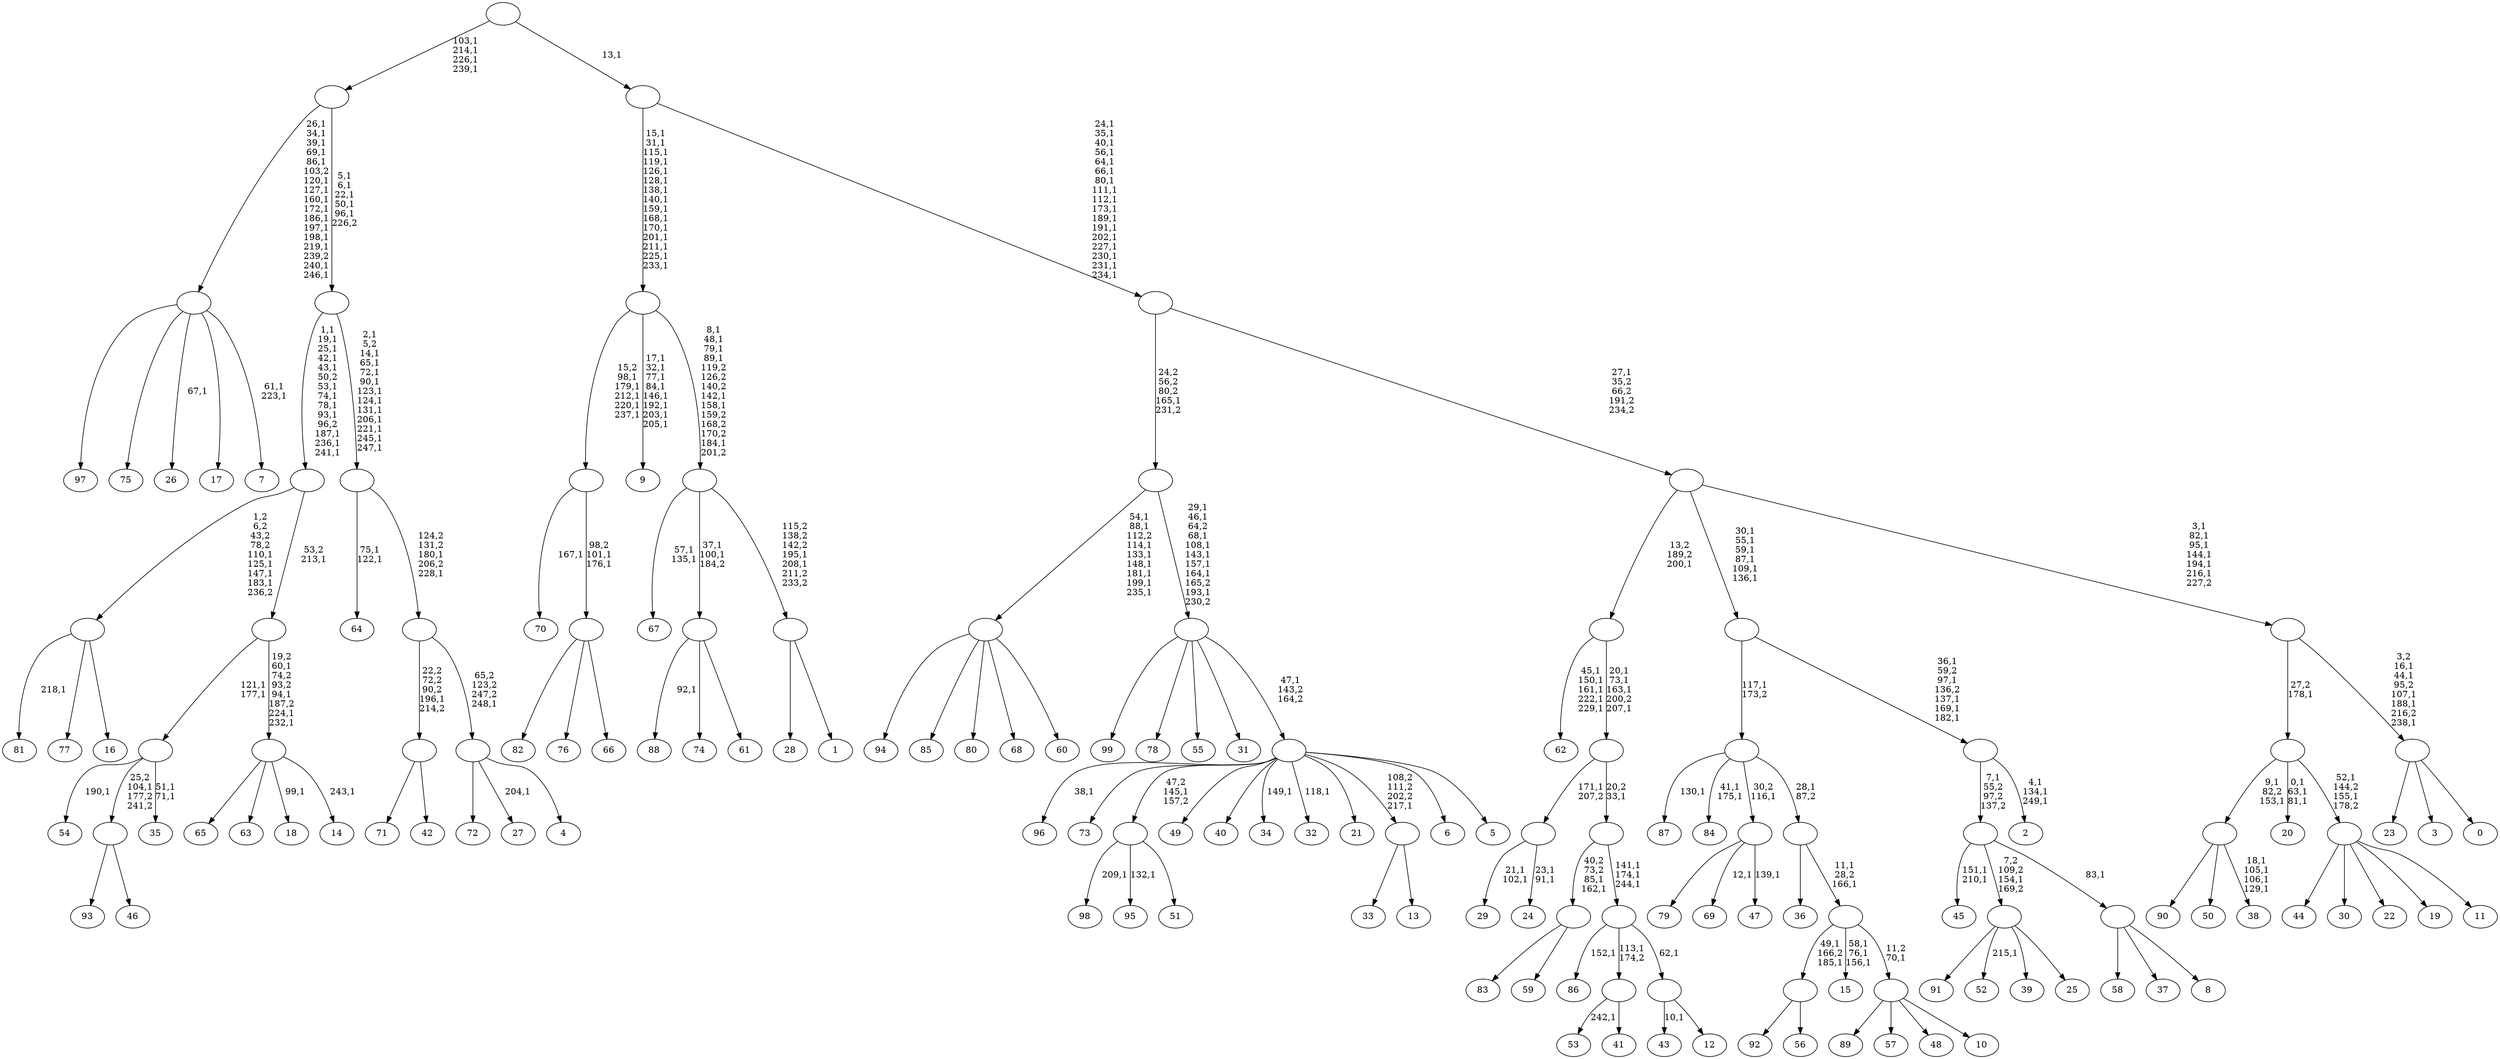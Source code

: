 digraph T {
	350 [label="99"]
	349 [label="98"]
	347 [label="97"]
	346 [label="96"]
	344 [label="95"]
	342 [label="94"]
	341 [label="93"]
	340 [label="92"]
	339 [label="91"]
	338 [label="90"]
	337 [label="89"]
	336 [label="88"]
	334 [label="87"]
	332 [label="86"]
	330 [label="85"]
	329 [label="84"]
	326 [label="83"]
	325 [label="82"]
	324 [label="81"]
	322 [label="80"]
	321 [label="79"]
	320 [label="78"]
	319 [label="77"]
	318 [label="76"]
	317 [label="75"]
	316 [label="74"]
	315 [label="73"]
	314 [label="72"]
	313 [label="71"]
	312 [label="70"]
	310 [label="69"]
	308 [label="68"]
	307 [label="67"]
	304 [label="66"]
	303 [label=""]
	301 [label=""]
	296 [label="65"]
	295 [label="64"]
	292 [label="63"]
	291 [label="62"]
	285 [label="61"]
	284 [label=""]
	282 [label="60"]
	281 [label=""]
	273 [label="59"]
	272 [label=""]
	270 [label="58"]
	269 [label="57"]
	268 [label="56"]
	267 [label=""]
	265 [label="55"]
	264 [label="54"]
	262 [label="53"]
	260 [label="52"]
	258 [label="51"]
	257 [label=""]
	256 [label="50"]
	255 [label="49"]
	254 [label="48"]
	253 [label="47"]
	251 [label=""]
	250 [label="46"]
	249 [label=""]
	248 [label="45"]
	245 [label="44"]
	244 [label="43"]
	242 [label="42"]
	241 [label=""]
	240 [label="41"]
	239 [label=""]
	238 [label="40"]
	237 [label="39"]
	236 [label="38"]
	231 [label=""]
	229 [label="37"]
	228 [label="36"]
	227 [label="35"]
	224 [label=""]
	222 [label="34"]
	220 [label="33"]
	219 [label="32"]
	217 [label="31"]
	216 [label="30"]
	215 [label="29"]
	212 [label="28"]
	211 [label="27"]
	209 [label="26"]
	207 [label="25"]
	206 [label=""]
	205 [label="24"]
	202 [label=""]
	201 [label="23"]
	200 [label="22"]
	199 [label="21"]
	198 [label="20"]
	194 [label="19"]
	193 [label="18"]
	191 [label="17"]
	190 [label="16"]
	189 [label=""]
	185 [label="15"]
	181 [label="14"]
	179 [label=""]
	175 [label=""]
	174 [label=""]
	162 [label="13"]
	161 [label=""]
	160 [label="12"]
	159 [label=""]
	158 [label=""]
	155 [label=""]
	154 [label=""]
	150 [label=""]
	149 [label="11"]
	148 [label=""]
	146 [label=""]
	145 [label="10"]
	144 [label=""]
	143 [label=""]
	141 [label=""]
	140 [label=""]
	139 [label="9"]
	130 [label="8"]
	129 [label=""]
	128 [label=""]
	127 [label="7"]
	124 [label=""]
	109 [label="6"]
	108 [label="5"]
	107 [label=""]
	106 [label=""]
	98 [label=""]
	97 [label="4"]
	96 [label=""]
	95 [label=""]
	93 [label=""]
	81 [label=""]
	76 [label=""]
	72 [label="3"]
	71 [label="2"]
	67 [label=""]
	62 [label=""]
	56 [label="1"]
	55 [label=""]
	53 [label=""]
	46 [label=""]
	31 [label="0"]
	30 [label=""]
	25 [label=""]
	19 [label=""]
	18 [label=""]
	1 [label=""]
	0 [label=""]
	303 -> 325 [label=""]
	303 -> 318 [label=""]
	303 -> 304 [label=""]
	301 -> 303 [label="98,2\n101,1\n176,1"]
	301 -> 312 [label="167,1"]
	284 -> 336 [label="92,1"]
	284 -> 316 [label=""]
	284 -> 285 [label=""]
	281 -> 342 [label=""]
	281 -> 330 [label=""]
	281 -> 322 [label=""]
	281 -> 308 [label=""]
	281 -> 282 [label=""]
	272 -> 326 [label=""]
	272 -> 273 [label=""]
	267 -> 340 [label=""]
	267 -> 268 [label=""]
	257 -> 344 [label="132,1"]
	257 -> 349 [label="209,1"]
	257 -> 258 [label=""]
	251 -> 253 [label="139,1"]
	251 -> 310 [label="12,1"]
	251 -> 321 [label=""]
	249 -> 341 [label=""]
	249 -> 250 [label=""]
	241 -> 313 [label=""]
	241 -> 242 [label=""]
	239 -> 262 [label="242,1"]
	239 -> 240 [label=""]
	231 -> 236 [label="18,1\n105,1\n106,1\n129,1"]
	231 -> 338 [label=""]
	231 -> 256 [label=""]
	224 -> 227 [label="51,1\n71,1"]
	224 -> 264 [label="190,1"]
	224 -> 249 [label="25,2\n104,1\n177,2\n241,2"]
	206 -> 260 [label="215,1"]
	206 -> 339 [label=""]
	206 -> 237 [label=""]
	206 -> 207 [label=""]
	202 -> 205 [label="23,1\n91,1"]
	202 -> 215 [label="21,1\n102,1"]
	189 -> 324 [label="218,1"]
	189 -> 319 [label=""]
	189 -> 190 [label=""]
	179 -> 181 [label="243,1"]
	179 -> 193 [label="99,1"]
	179 -> 296 [label=""]
	179 -> 292 [label=""]
	175 -> 179 [label="19,2\n60,1\n74,2\n93,2\n94,1\n187,2\n224,1\n232,1"]
	175 -> 224 [label="121,1\n177,1"]
	174 -> 189 [label="1,2\n6,2\n43,2\n78,2\n110,1\n125,1\n147,1\n183,1\n236,2"]
	174 -> 175 [label="53,2\n213,1"]
	161 -> 220 [label=""]
	161 -> 162 [label=""]
	159 -> 244 [label="10,1"]
	159 -> 160 [label=""]
	158 -> 332 [label="152,1"]
	158 -> 239 [label="113,1\n174,2"]
	158 -> 159 [label="62,1"]
	155 -> 158 [label="141,1\n174,1\n244,1"]
	155 -> 272 [label="40,2\n73,2\n85,1\n162,1"]
	154 -> 202 [label="171,1\n207,2"]
	154 -> 155 [label="20,2\n33,1"]
	150 -> 154 [label="20,1\n73,1\n163,1\n200,2\n207,1"]
	150 -> 291 [label="45,1\n150,1\n161,1\n222,1\n229,1"]
	148 -> 245 [label=""]
	148 -> 216 [label=""]
	148 -> 200 [label=""]
	148 -> 194 [label=""]
	148 -> 149 [label=""]
	146 -> 148 [label="52,1\n144,2\n155,1\n178,2"]
	146 -> 198 [label="0,1\n63,1\n81,1"]
	146 -> 231 [label="9,1\n82,2\n153,1"]
	144 -> 337 [label=""]
	144 -> 269 [label=""]
	144 -> 254 [label=""]
	144 -> 145 [label=""]
	143 -> 185 [label="58,1\n76,1\n156,1"]
	143 -> 267 [label="49,1\n166,2\n185,1"]
	143 -> 144 [label="11,2\n70,1"]
	141 -> 143 [label="11,1\n28,2\n166,1"]
	141 -> 228 [label=""]
	140 -> 329 [label="41,1\n175,1"]
	140 -> 334 [label="130,1"]
	140 -> 251 [label="30,2\n116,1"]
	140 -> 141 [label="28,1\n87,2"]
	129 -> 270 [label=""]
	129 -> 229 [label=""]
	129 -> 130 [label=""]
	128 -> 248 [label="151,1\n210,1"]
	128 -> 206 [label="7,2\n109,2\n154,1\n169,2"]
	128 -> 129 [label="83,1"]
	124 -> 127 [label="61,1\n223,1"]
	124 -> 209 [label="67,1"]
	124 -> 347 [label=""]
	124 -> 317 [label=""]
	124 -> 191 [label=""]
	107 -> 219 [label="118,1"]
	107 -> 222 [label="149,1"]
	107 -> 346 [label="38,1"]
	107 -> 315 [label=""]
	107 -> 257 [label="47,2\n145,1\n157,2"]
	107 -> 255 [label=""]
	107 -> 238 [label=""]
	107 -> 199 [label=""]
	107 -> 161 [label="108,2\n111,2\n202,2\n217,1"]
	107 -> 109 [label=""]
	107 -> 108 [label=""]
	106 -> 350 [label=""]
	106 -> 320 [label=""]
	106 -> 265 [label=""]
	106 -> 217 [label=""]
	106 -> 107 [label="47,1\n143,2\n164,2"]
	98 -> 106 [label="29,1\n46,1\n64,2\n68,1\n108,1\n143,1\n157,1\n164,1\n165,2\n193,1\n230,2"]
	98 -> 281 [label="54,1\n88,1\n112,2\n114,1\n133,1\n148,1\n181,1\n199,1\n235,1"]
	96 -> 211 [label="204,1"]
	96 -> 314 [label=""]
	96 -> 97 [label=""]
	95 -> 241 [label="22,2\n72,2\n90,2\n196,1\n214,2"]
	95 -> 96 [label="65,2\n123,2\n247,2\n248,1"]
	93 -> 95 [label="124,2\n131,2\n180,1\n206,2\n228,1"]
	93 -> 295 [label="75,1\n122,1"]
	81 -> 93 [label="2,1\n5,2\n14,1\n65,1\n72,1\n90,1\n123,1\n124,1\n131,1\n206,1\n221,1\n245,1\n247,1"]
	81 -> 174 [label="1,1\n19,1\n25,1\n42,1\n43,1\n50,2\n53,1\n74,1\n78,1\n93,1\n96,2\n187,1\n236,1\n241,1"]
	76 -> 81 [label="5,1\n6,1\n22,1\n50,1\n96,1\n226,2"]
	76 -> 124 [label="26,1\n34,1\n39,1\n69,1\n86,1\n103,2\n120,1\n127,1\n160,1\n172,1\n186,1\n197,1\n198,1\n219,1\n239,2\n240,1\n246,1"]
	67 -> 71 [label="4,1\n134,1\n249,1"]
	67 -> 128 [label="7,1\n55,2\n97,2\n137,2"]
	62 -> 67 [label="36,1\n59,2\n97,1\n136,2\n137,1\n169,1\n182,1"]
	62 -> 140 [label="117,1\n173,2"]
	55 -> 212 [label=""]
	55 -> 56 [label=""]
	53 -> 55 [label="115,2\n138,2\n142,2\n195,1\n208,1\n211,2\n233,2"]
	53 -> 284 [label="37,1\n100,1\n184,2"]
	53 -> 307 [label="57,1\n135,1"]
	46 -> 53 [label="8,1\n48,1\n79,1\n89,1\n119,2\n126,2\n140,2\n142,1\n158,1\n159,2\n168,2\n170,2\n184,1\n201,2"]
	46 -> 139 [label="17,1\n32,1\n77,1\n84,1\n146,1\n192,1\n203,1\n205,1"]
	46 -> 301 [label="15,2\n98,1\n179,1\n212,1\n220,1\n237,1"]
	30 -> 201 [label=""]
	30 -> 72 [label=""]
	30 -> 31 [label=""]
	25 -> 30 [label="3,2\n16,1\n44,1\n95,2\n107,1\n188,1\n216,2\n238,1"]
	25 -> 146 [label="27,2\n178,1"]
	19 -> 25 [label="3,1\n82,1\n95,1\n144,1\n194,1\n216,1\n227,2"]
	19 -> 62 [label="30,1\n55,1\n59,1\n87,1\n109,1\n136,1"]
	19 -> 150 [label="13,2\n189,2\n200,1"]
	18 -> 98 [label="24,2\n56,2\n80,2\n165,1\n231,2"]
	18 -> 19 [label="27,1\n35,2\n66,2\n191,2\n234,2"]
	1 -> 18 [label="24,1\n35,1\n40,1\n56,1\n64,1\n66,1\n80,1\n111,1\n112,1\n173,1\n189,1\n191,1\n202,1\n227,1\n230,1\n231,1\n234,1"]
	1 -> 46 [label="15,1\n31,1\n115,1\n119,1\n126,1\n128,1\n138,1\n140,1\n159,1\n168,1\n170,1\n201,1\n211,1\n225,1\n233,1"]
	0 -> 76 [label="103,1\n214,1\n226,1\n239,1"]
	0 -> 1 [label="13,1"]
}

